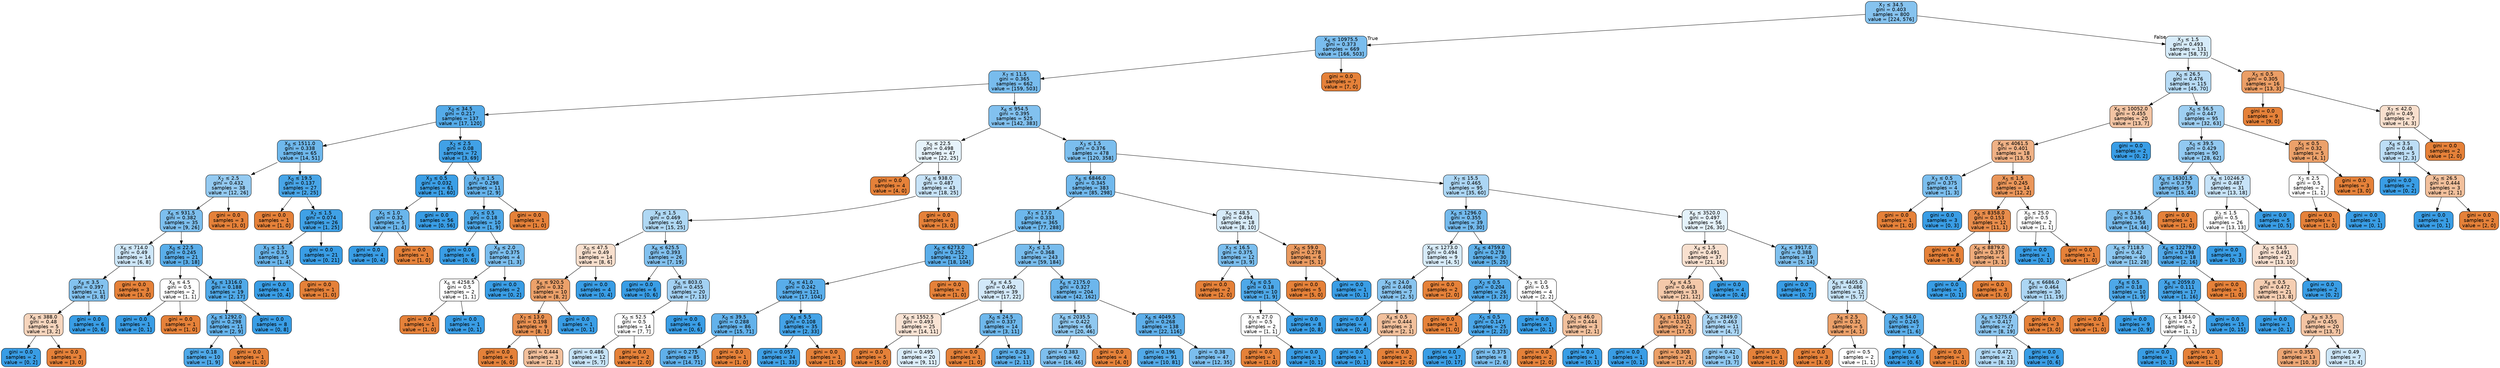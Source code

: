 digraph Tree {
node [shape=box, style="filled, rounded", color="black", fontname=helvetica] ;
edge [fontname=helvetica] ;
0 [label=<X<SUB>7</SUB> &le; 34.5<br/>gini = 0.403<br/>samples = 800<br/>value = [224, 576]>, fillcolor="#399de59c"] ;
1 [label=<X<SUB>6</SUB> &le; 10975.5<br/>gini = 0.373<br/>samples = 669<br/>value = [166, 503]>, fillcolor="#399de5ab"] ;
0 -> 1 [labeldistance=2.5, labelangle=45, headlabel="True"] ;
2 [label=<X<SUB>7</SUB> &le; 11.5<br/>gini = 0.365<br/>samples = 662<br/>value = [159, 503]>, fillcolor="#399de5ae"] ;
1 -> 2 ;
3 [label=<X<SUB>0</SUB> &le; 34.5<br/>gini = 0.217<br/>samples = 137<br/>value = [17, 120]>, fillcolor="#399de5db"] ;
2 -> 3 ;
4 [label=<X<SUB>6</SUB> &le; 1511.0<br/>gini = 0.338<br/>samples = 65<br/>value = [14, 51]>, fillcolor="#399de5b9"] ;
3 -> 4 ;
5 [label=<X<SUB>2</SUB> &le; 2.5<br/>gini = 0.432<br/>samples = 38<br/>value = [12, 26]>, fillcolor="#399de589"] ;
4 -> 5 ;
6 [label=<X<SUB>6</SUB> &le; 931.5<br/>gini = 0.382<br/>samples = 35<br/>value = [9, 26]>, fillcolor="#399de5a7"] ;
5 -> 6 ;
7 [label=<X<SUB>6</SUB> &le; 714.0<br/>gini = 0.49<br/>samples = 14<br/>value = [6, 8]>, fillcolor="#399de540"] ;
6 -> 7 ;
8 [label=<X<SUB>8</SUB> &le; 3.5<br/>gini = 0.397<br/>samples = 11<br/>value = [3, 8]>, fillcolor="#399de59f"] ;
7 -> 8 ;
9 [label=<X<SUB>6</SUB> &le; 388.0<br/>gini = 0.48<br/>samples = 5<br/>value = [3, 2]>, fillcolor="#e5813955"] ;
8 -> 9 ;
10 [label=<gini = 0.0<br/>samples = 2<br/>value = [0, 2]>, fillcolor="#399de5ff"] ;
9 -> 10 ;
11 [label=<gini = 0.0<br/>samples = 3<br/>value = [3, 0]>, fillcolor="#e58139ff"] ;
9 -> 11 ;
12 [label=<gini = 0.0<br/>samples = 6<br/>value = [0, 6]>, fillcolor="#399de5ff"] ;
8 -> 12 ;
13 [label=<gini = 0.0<br/>samples = 3<br/>value = [3, 0]>, fillcolor="#e58139ff"] ;
7 -> 13 ;
14 [label=<X<SUB>0</SUB> &le; 22.5<br/>gini = 0.245<br/>samples = 21<br/>value = [3, 18]>, fillcolor="#399de5d4"] ;
6 -> 14 ;
15 [label=<X<SUB>8</SUB> &le; 4.5<br/>gini = 0.5<br/>samples = 2<br/>value = [1, 1]>, fillcolor="#e5813900"] ;
14 -> 15 ;
16 [label=<gini = 0.0<br/>samples = 1<br/>value = [0, 1]>, fillcolor="#399de5ff"] ;
15 -> 16 ;
17 [label=<gini = 0.0<br/>samples = 1<br/>value = [1, 0]>, fillcolor="#e58139ff"] ;
15 -> 17 ;
18 [label=<X<SUB>6</SUB> &le; 1316.0<br/>gini = 0.188<br/>samples = 19<br/>value = [2, 17]>, fillcolor="#399de5e1"] ;
14 -> 18 ;
19 [label=<X<SUB>6</SUB> &le; 1292.0<br/>gini = 0.298<br/>samples = 11<br/>value = [2, 9]>, fillcolor="#399de5c6"] ;
18 -> 19 ;
20 [label=<gini = 0.18<br/>samples = 10<br/>value = [1, 9]>, fillcolor="#399de5e3"] ;
19 -> 20 ;
21 [label=<gini = 0.0<br/>samples = 1<br/>value = [1, 0]>, fillcolor="#e58139ff"] ;
19 -> 21 ;
22 [label=<gini = 0.0<br/>samples = 8<br/>value = [0, 8]>, fillcolor="#399de5ff"] ;
18 -> 22 ;
23 [label=<gini = 0.0<br/>samples = 3<br/>value = [3, 0]>, fillcolor="#e58139ff"] ;
5 -> 23 ;
24 [label=<X<SUB>0</SUB> &le; 19.5<br/>gini = 0.137<br/>samples = 27<br/>value = [2, 25]>, fillcolor="#399de5eb"] ;
4 -> 24 ;
25 [label=<gini = 0.0<br/>samples = 1<br/>value = [1, 0]>, fillcolor="#e58139ff"] ;
24 -> 25 ;
26 [label=<X<SUB>2</SUB> &le; 1.5<br/>gini = 0.074<br/>samples = 26<br/>value = [1, 25]>, fillcolor="#399de5f5"] ;
24 -> 26 ;
27 [label=<X<SUB>3</SUB> &le; 1.5<br/>gini = 0.32<br/>samples = 5<br/>value = [1, 4]>, fillcolor="#399de5bf"] ;
26 -> 27 ;
28 [label=<gini = 0.0<br/>samples = 4<br/>value = [0, 4]>, fillcolor="#399de5ff"] ;
27 -> 28 ;
29 [label=<gini = 0.0<br/>samples = 1<br/>value = [1, 0]>, fillcolor="#e58139ff"] ;
27 -> 29 ;
30 [label=<gini = 0.0<br/>samples = 21<br/>value = [0, 21]>, fillcolor="#399de5ff"] ;
26 -> 30 ;
31 [label=<X<SUB>2</SUB> &le; 2.5<br/>gini = 0.08<br/>samples = 72<br/>value = [3, 69]>, fillcolor="#399de5f4"] ;
3 -> 31 ;
32 [label=<X<SUB>3</SUB> &le; 0.5<br/>gini = 0.032<br/>samples = 61<br/>value = [1, 60]>, fillcolor="#399de5fb"] ;
31 -> 32 ;
33 [label=<X<SUB>5</SUB> &le; 1.0<br/>gini = 0.32<br/>samples = 5<br/>value = [1, 4]>, fillcolor="#399de5bf"] ;
32 -> 33 ;
34 [label=<gini = 0.0<br/>samples = 4<br/>value = [0, 4]>, fillcolor="#399de5ff"] ;
33 -> 34 ;
35 [label=<gini = 0.0<br/>samples = 1<br/>value = [1, 0]>, fillcolor="#e58139ff"] ;
33 -> 35 ;
36 [label=<gini = 0.0<br/>samples = 56<br/>value = [0, 56]>, fillcolor="#399de5ff"] ;
32 -> 36 ;
37 [label=<X<SUB>3</SUB> &le; 1.5<br/>gini = 0.298<br/>samples = 11<br/>value = [2, 9]>, fillcolor="#399de5c6"] ;
31 -> 37 ;
38 [label=<X<SUB>5</SUB> &le; 0.5<br/>gini = 0.18<br/>samples = 10<br/>value = [1, 9]>, fillcolor="#399de5e3"] ;
37 -> 38 ;
39 [label=<gini = 0.0<br/>samples = 6<br/>value = [0, 6]>, fillcolor="#399de5ff"] ;
38 -> 39 ;
40 [label=<X<SUB>8</SUB> &le; 2.0<br/>gini = 0.375<br/>samples = 4<br/>value = [1, 3]>, fillcolor="#399de5aa"] ;
38 -> 40 ;
41 [label=<X<SUB>6</SUB> &le; 4258.5<br/>gini = 0.5<br/>samples = 2<br/>value = [1, 1]>, fillcolor="#e5813900"] ;
40 -> 41 ;
42 [label=<gini = 0.0<br/>samples = 1<br/>value = [1, 0]>, fillcolor="#e58139ff"] ;
41 -> 42 ;
43 [label=<gini = 0.0<br/>samples = 1<br/>value = [0, 1]>, fillcolor="#399de5ff"] ;
41 -> 43 ;
44 [label=<gini = 0.0<br/>samples = 2<br/>value = [0, 2]>, fillcolor="#399de5ff"] ;
40 -> 44 ;
45 [label=<gini = 0.0<br/>samples = 1<br/>value = [1, 0]>, fillcolor="#e58139ff"] ;
37 -> 45 ;
46 [label=<X<SUB>6</SUB> &le; 954.5<br/>gini = 0.395<br/>samples = 525<br/>value = [142, 383]>, fillcolor="#399de5a0"] ;
2 -> 46 ;
47 [label=<X<SUB>0</SUB> &le; 22.5<br/>gini = 0.498<br/>samples = 47<br/>value = [22, 25]>, fillcolor="#399de51f"] ;
46 -> 47 ;
48 [label=<gini = 0.0<br/>samples = 4<br/>value = [4, 0]>, fillcolor="#e58139ff"] ;
47 -> 48 ;
49 [label=<X<SUB>6</SUB> &le; 938.0<br/>gini = 0.487<br/>samples = 43<br/>value = [18, 25]>, fillcolor="#399de547"] ;
47 -> 49 ;
50 [label=<X<SUB>8</SUB> &le; 1.5<br/>gini = 0.469<br/>samples = 40<br/>value = [15, 25]>, fillcolor="#399de566"] ;
49 -> 50 ;
51 [label=<X<SUB>0</SUB> &le; 47.5<br/>gini = 0.49<br/>samples = 14<br/>value = [8, 6]>, fillcolor="#e5813940"] ;
50 -> 51 ;
52 [label=<X<SUB>6</SUB> &le; 920.5<br/>gini = 0.32<br/>samples = 10<br/>value = [8, 2]>, fillcolor="#e58139bf"] ;
51 -> 52 ;
53 [label=<X<SUB>7</SUB> &le; 13.0<br/>gini = 0.198<br/>samples = 9<br/>value = [8, 1]>, fillcolor="#e58139df"] ;
52 -> 53 ;
54 [label=<gini = 0.0<br/>samples = 6<br/>value = [6, 0]>, fillcolor="#e58139ff"] ;
53 -> 54 ;
55 [label=<gini = 0.444<br/>samples = 3<br/>value = [2, 1]>, fillcolor="#e581397f"] ;
53 -> 55 ;
56 [label=<gini = 0.0<br/>samples = 1<br/>value = [0, 1]>, fillcolor="#399de5ff"] ;
52 -> 56 ;
57 [label=<gini = 0.0<br/>samples = 4<br/>value = [0, 4]>, fillcolor="#399de5ff"] ;
51 -> 57 ;
58 [label=<X<SUB>6</SUB> &le; 625.5<br/>gini = 0.393<br/>samples = 26<br/>value = [7, 19]>, fillcolor="#399de5a1"] ;
50 -> 58 ;
59 [label=<gini = 0.0<br/>samples = 6<br/>value = [0, 6]>, fillcolor="#399de5ff"] ;
58 -> 59 ;
60 [label=<X<SUB>6</SUB> &le; 803.0<br/>gini = 0.455<br/>samples = 20<br/>value = [7, 13]>, fillcolor="#399de576"] ;
58 -> 60 ;
61 [label=<X<SUB>0</SUB> &le; 52.5<br/>gini = 0.5<br/>samples = 14<br/>value = [7, 7]>, fillcolor="#e5813900"] ;
60 -> 61 ;
62 [label=<gini = 0.486<br/>samples = 12<br/>value = [5, 7]>, fillcolor="#399de549"] ;
61 -> 62 ;
63 [label=<gini = 0.0<br/>samples = 2<br/>value = [2, 0]>, fillcolor="#e58139ff"] ;
61 -> 63 ;
64 [label=<gini = 0.0<br/>samples = 6<br/>value = [0, 6]>, fillcolor="#399de5ff"] ;
60 -> 64 ;
65 [label=<gini = 0.0<br/>samples = 3<br/>value = [3, 0]>, fillcolor="#e58139ff"] ;
49 -> 65 ;
66 [label=<X<SUB>3</SUB> &le; 1.5<br/>gini = 0.376<br/>samples = 478<br/>value = [120, 358]>, fillcolor="#399de5aa"] ;
46 -> 66 ;
67 [label=<X<SUB>6</SUB> &le; 6846.0<br/>gini = 0.345<br/>samples = 383<br/>value = [85, 298]>, fillcolor="#399de5b6"] ;
66 -> 67 ;
68 [label=<X<SUB>7</SUB> &le; 17.0<br/>gini = 0.333<br/>samples = 365<br/>value = [77, 288]>, fillcolor="#399de5bb"] ;
67 -> 68 ;
69 [label=<X<SUB>6</SUB> &le; 6273.0<br/>gini = 0.252<br/>samples = 122<br/>value = [18, 104]>, fillcolor="#399de5d3"] ;
68 -> 69 ;
70 [label=<X<SUB>0</SUB> &le; 41.0<br/>gini = 0.242<br/>samples = 121<br/>value = [17, 104]>, fillcolor="#399de5d5"] ;
69 -> 70 ;
71 [label=<X<SUB>0</SUB> &le; 39.5<br/>gini = 0.288<br/>samples = 86<br/>value = [15, 71]>, fillcolor="#399de5c9"] ;
70 -> 71 ;
72 [label=<gini = 0.275<br/>samples = 85<br/>value = [14, 71]>, fillcolor="#399de5cd"] ;
71 -> 72 ;
73 [label=<gini = 0.0<br/>samples = 1<br/>value = [1, 0]>, fillcolor="#e58139ff"] ;
71 -> 73 ;
74 [label=<X<SUB>8</SUB> &le; 5.5<br/>gini = 0.108<br/>samples = 35<br/>value = [2, 33]>, fillcolor="#399de5f0"] ;
70 -> 74 ;
75 [label=<gini = 0.057<br/>samples = 34<br/>value = [1, 33]>, fillcolor="#399de5f7"] ;
74 -> 75 ;
76 [label=<gini = 0.0<br/>samples = 1<br/>value = [1, 0]>, fillcolor="#e58139ff"] ;
74 -> 76 ;
77 [label=<gini = 0.0<br/>samples = 1<br/>value = [1, 0]>, fillcolor="#e58139ff"] ;
69 -> 77 ;
78 [label=<X<SUB>2</SUB> &le; 1.5<br/>gini = 0.368<br/>samples = 243<br/>value = [59, 184]>, fillcolor="#399de5ad"] ;
68 -> 78 ;
79 [label=<X<SUB>8</SUB> &le; 4.5<br/>gini = 0.492<br/>samples = 39<br/>value = [17, 22]>, fillcolor="#399de53a"] ;
78 -> 79 ;
80 [label=<X<SUB>6</SUB> &le; 1552.5<br/>gini = 0.493<br/>samples = 25<br/>value = [14, 11]>, fillcolor="#e5813937"] ;
79 -> 80 ;
81 [label=<gini = 0.0<br/>samples = 5<br/>value = [5, 0]>, fillcolor="#e58139ff"] ;
80 -> 81 ;
82 [label=<gini = 0.495<br/>samples = 20<br/>value = [9, 11]>, fillcolor="#399de52e"] ;
80 -> 82 ;
83 [label=<X<SUB>0</SUB> &le; 24.5<br/>gini = 0.337<br/>samples = 14<br/>value = [3, 11]>, fillcolor="#399de5b9"] ;
79 -> 83 ;
84 [label=<gini = 0.0<br/>samples = 1<br/>value = [1, 0]>, fillcolor="#e58139ff"] ;
83 -> 84 ;
85 [label=<gini = 0.26<br/>samples = 13<br/>value = [2, 11]>, fillcolor="#399de5d1"] ;
83 -> 85 ;
86 [label=<X<SUB>6</SUB> &le; 2175.0<br/>gini = 0.327<br/>samples = 204<br/>value = [42, 162]>, fillcolor="#399de5bd"] ;
78 -> 86 ;
87 [label=<X<SUB>6</SUB> &le; 2035.5<br/>gini = 0.422<br/>samples = 66<br/>value = [20, 46]>, fillcolor="#399de590"] ;
86 -> 87 ;
88 [label=<gini = 0.383<br/>samples = 62<br/>value = [16, 46]>, fillcolor="#399de5a6"] ;
87 -> 88 ;
89 [label=<gini = 0.0<br/>samples = 4<br/>value = [4, 0]>, fillcolor="#e58139ff"] ;
87 -> 89 ;
90 [label=<X<SUB>6</SUB> &le; 4049.5<br/>gini = 0.268<br/>samples = 138<br/>value = [22, 116]>, fillcolor="#399de5cf"] ;
86 -> 90 ;
91 [label=<gini = 0.196<br/>samples = 91<br/>value = [10, 81]>, fillcolor="#399de5e0"] ;
90 -> 91 ;
92 [label=<gini = 0.38<br/>samples = 47<br/>value = [12, 35]>, fillcolor="#399de5a8"] ;
90 -> 92 ;
93 [label=<X<SUB>0</SUB> &le; 48.5<br/>gini = 0.494<br/>samples = 18<br/>value = [8, 10]>, fillcolor="#399de533"] ;
67 -> 93 ;
94 [label=<X<SUB>7</SUB> &le; 16.5<br/>gini = 0.375<br/>samples = 12<br/>value = [3, 9]>, fillcolor="#399de5aa"] ;
93 -> 94 ;
95 [label=<gini = 0.0<br/>samples = 2<br/>value = [2, 0]>, fillcolor="#e58139ff"] ;
94 -> 95 ;
96 [label=<X<SUB>8</SUB> &le; 0.5<br/>gini = 0.18<br/>samples = 10<br/>value = [1, 9]>, fillcolor="#399de5e3"] ;
94 -> 96 ;
97 [label=<X<SUB>7</SUB> &le; 27.0<br/>gini = 0.5<br/>samples = 2<br/>value = [1, 1]>, fillcolor="#e5813900"] ;
96 -> 97 ;
98 [label=<gini = 0.0<br/>samples = 1<br/>value = [1, 0]>, fillcolor="#e58139ff"] ;
97 -> 98 ;
99 [label=<gini = 0.0<br/>samples = 1<br/>value = [0, 1]>, fillcolor="#399de5ff"] ;
97 -> 99 ;
100 [label=<gini = 0.0<br/>samples = 8<br/>value = [0, 8]>, fillcolor="#399de5ff"] ;
96 -> 100 ;
101 [label=<X<SUB>0</SUB> &le; 59.0<br/>gini = 0.278<br/>samples = 6<br/>value = [5, 1]>, fillcolor="#e58139cc"] ;
93 -> 101 ;
102 [label=<gini = 0.0<br/>samples = 5<br/>value = [5, 0]>, fillcolor="#e58139ff"] ;
101 -> 102 ;
103 [label=<gini = 0.0<br/>samples = 1<br/>value = [0, 1]>, fillcolor="#399de5ff"] ;
101 -> 103 ;
104 [label=<X<SUB>7</SUB> &le; 15.5<br/>gini = 0.465<br/>samples = 95<br/>value = [35, 60]>, fillcolor="#399de56a"] ;
66 -> 104 ;
105 [label=<X<SUB>6</SUB> &le; 1296.0<br/>gini = 0.355<br/>samples = 39<br/>value = [9, 30]>, fillcolor="#399de5b3"] ;
104 -> 105 ;
106 [label=<X<SUB>6</SUB> &le; 1273.0<br/>gini = 0.494<br/>samples = 9<br/>value = [4, 5]>, fillcolor="#399de533"] ;
105 -> 106 ;
107 [label=<X<SUB>0</SUB> &le; 24.0<br/>gini = 0.408<br/>samples = 7<br/>value = [2, 5]>, fillcolor="#399de599"] ;
106 -> 107 ;
108 [label=<gini = 0.0<br/>samples = 4<br/>value = [0, 4]>, fillcolor="#399de5ff"] ;
107 -> 108 ;
109 [label=<X<SUB>4</SUB> &le; 0.5<br/>gini = 0.444<br/>samples = 3<br/>value = [2, 1]>, fillcolor="#e581397f"] ;
107 -> 109 ;
110 [label=<gini = 0.0<br/>samples = 1<br/>value = [0, 1]>, fillcolor="#399de5ff"] ;
109 -> 110 ;
111 [label=<gini = 0.0<br/>samples = 2<br/>value = [2, 0]>, fillcolor="#e58139ff"] ;
109 -> 111 ;
112 [label=<gini = 0.0<br/>samples = 2<br/>value = [2, 0]>, fillcolor="#e58139ff"] ;
106 -> 112 ;
113 [label=<X<SUB>6</SUB> &le; 4759.0<br/>gini = 0.278<br/>samples = 30<br/>value = [5, 25]>, fillcolor="#399de5cc"] ;
105 -> 113 ;
114 [label=<X<SUB>2</SUB> &le; 0.5<br/>gini = 0.204<br/>samples = 26<br/>value = [3, 23]>, fillcolor="#399de5de"] ;
113 -> 114 ;
115 [label=<gini = 0.0<br/>samples = 1<br/>value = [1, 0]>, fillcolor="#e58139ff"] ;
114 -> 115 ;
116 [label=<X<SUB>5</SUB> &le; 0.5<br/>gini = 0.147<br/>samples = 25<br/>value = [2, 23]>, fillcolor="#399de5e9"] ;
114 -> 116 ;
117 [label=<gini = 0.0<br/>samples = 17<br/>value = [0, 17]>, fillcolor="#399de5ff"] ;
116 -> 117 ;
118 [label=<gini = 0.375<br/>samples = 8<br/>value = [2, 6]>, fillcolor="#399de5aa"] ;
116 -> 118 ;
119 [label=<X<SUB>2</SUB> &le; 1.0<br/>gini = 0.5<br/>samples = 4<br/>value = [2, 2]>, fillcolor="#e5813900"] ;
113 -> 119 ;
120 [label=<gini = 0.0<br/>samples = 1<br/>value = [0, 1]>, fillcolor="#399de5ff"] ;
119 -> 120 ;
121 [label=<X<SUB>0</SUB> &le; 46.0<br/>gini = 0.444<br/>samples = 3<br/>value = [2, 1]>, fillcolor="#e581397f"] ;
119 -> 121 ;
122 [label=<gini = 0.0<br/>samples = 2<br/>value = [2, 0]>, fillcolor="#e58139ff"] ;
121 -> 122 ;
123 [label=<gini = 0.0<br/>samples = 1<br/>value = [0, 1]>, fillcolor="#399de5ff"] ;
121 -> 123 ;
124 [label=<X<SUB>6</SUB> &le; 3520.0<br/>gini = 0.497<br/>samples = 56<br/>value = [26, 30]>, fillcolor="#399de522"] ;
104 -> 124 ;
125 [label=<X<SUB>4</SUB> &le; 1.5<br/>gini = 0.491<br/>samples = 37<br/>value = [21, 16]>, fillcolor="#e581393d"] ;
124 -> 125 ;
126 [label=<X<SUB>8</SUB> &le; 4.5<br/>gini = 0.463<br/>samples = 33<br/>value = [21, 12]>, fillcolor="#e581396d"] ;
125 -> 126 ;
127 [label=<X<SUB>6</SUB> &le; 1121.0<br/>gini = 0.351<br/>samples = 22<br/>value = [17, 5]>, fillcolor="#e58139b4"] ;
126 -> 127 ;
128 [label=<gini = 0.0<br/>samples = 1<br/>value = [0, 1]>, fillcolor="#399de5ff"] ;
127 -> 128 ;
129 [label=<gini = 0.308<br/>samples = 21<br/>value = [17, 4]>, fillcolor="#e58139c3"] ;
127 -> 129 ;
130 [label=<X<SUB>6</SUB> &le; 2849.0<br/>gini = 0.463<br/>samples = 11<br/>value = [4, 7]>, fillcolor="#399de56d"] ;
126 -> 130 ;
131 [label=<gini = 0.42<br/>samples = 10<br/>value = [3, 7]>, fillcolor="#399de592"] ;
130 -> 131 ;
132 [label=<gini = 0.0<br/>samples = 1<br/>value = [1, 0]>, fillcolor="#e58139ff"] ;
130 -> 132 ;
133 [label=<gini = 0.0<br/>samples = 4<br/>value = [0, 4]>, fillcolor="#399de5ff"] ;
125 -> 133 ;
134 [label=<X<SUB>6</SUB> &le; 3917.0<br/>gini = 0.388<br/>samples = 19<br/>value = [5, 14]>, fillcolor="#399de5a4"] ;
124 -> 134 ;
135 [label=<gini = 0.0<br/>samples = 7<br/>value = [0, 7]>, fillcolor="#399de5ff"] ;
134 -> 135 ;
136 [label=<X<SUB>6</SUB> &le; 4405.0<br/>gini = 0.486<br/>samples = 12<br/>value = [5, 7]>, fillcolor="#399de549"] ;
134 -> 136 ;
137 [label=<X<SUB>8</SUB> &le; 2.5<br/>gini = 0.32<br/>samples = 5<br/>value = [4, 1]>, fillcolor="#e58139bf"] ;
136 -> 137 ;
138 [label=<gini = 0.0<br/>samples = 3<br/>value = [3, 0]>, fillcolor="#e58139ff"] ;
137 -> 138 ;
139 [label=<gini = 0.5<br/>samples = 2<br/>value = [1, 1]>, fillcolor="#e5813900"] ;
137 -> 139 ;
140 [label=<X<SUB>0</SUB> &le; 54.0<br/>gini = 0.245<br/>samples = 7<br/>value = [1, 6]>, fillcolor="#399de5d4"] ;
136 -> 140 ;
141 [label=<gini = 0.0<br/>samples = 6<br/>value = [0, 6]>, fillcolor="#399de5ff"] ;
140 -> 141 ;
142 [label=<gini = 0.0<br/>samples = 1<br/>value = [1, 0]>, fillcolor="#e58139ff"] ;
140 -> 142 ;
143 [label=<gini = 0.0<br/>samples = 7<br/>value = [7, 0]>, fillcolor="#e58139ff"] ;
1 -> 143 ;
144 [label=<X<SUB>3</SUB> &le; 1.5<br/>gini = 0.493<br/>samples = 131<br/>value = [58, 73]>, fillcolor="#399de534"] ;
0 -> 144 [labeldistance=2.5, labelangle=-45, headlabel="False"] ;
145 [label=<X<SUB>0</SUB> &le; 26.5<br/>gini = 0.476<br/>samples = 115<br/>value = [45, 70]>, fillcolor="#399de55b"] ;
144 -> 145 ;
146 [label=<X<SUB>6</SUB> &le; 10052.0<br/>gini = 0.455<br/>samples = 20<br/>value = [13, 7]>, fillcolor="#e5813976"] ;
145 -> 146 ;
147 [label=<X<SUB>6</SUB> &le; 4061.5<br/>gini = 0.401<br/>samples = 18<br/>value = [13, 5]>, fillcolor="#e581399d"] ;
146 -> 147 ;
148 [label=<X<SUB>3</SUB> &le; 0.5<br/>gini = 0.375<br/>samples = 4<br/>value = [1, 3]>, fillcolor="#399de5aa"] ;
147 -> 148 ;
149 [label=<gini = 0.0<br/>samples = 1<br/>value = [1, 0]>, fillcolor="#e58139ff"] ;
148 -> 149 ;
150 [label=<gini = 0.0<br/>samples = 3<br/>value = [0, 3]>, fillcolor="#399de5ff"] ;
148 -> 150 ;
151 [label=<X<SUB>5</SUB> &le; 1.5<br/>gini = 0.245<br/>samples = 14<br/>value = [12, 2]>, fillcolor="#e58139d4"] ;
147 -> 151 ;
152 [label=<X<SUB>6</SUB> &le; 8358.0<br/>gini = 0.153<br/>samples = 12<br/>value = [11, 1]>, fillcolor="#e58139e8"] ;
151 -> 152 ;
153 [label=<gini = 0.0<br/>samples = 8<br/>value = [8, 0]>, fillcolor="#e58139ff"] ;
152 -> 153 ;
154 [label=<X<SUB>6</SUB> &le; 8879.0<br/>gini = 0.375<br/>samples = 4<br/>value = [3, 1]>, fillcolor="#e58139aa"] ;
152 -> 154 ;
155 [label=<gini = 0.0<br/>samples = 1<br/>value = [0, 1]>, fillcolor="#399de5ff"] ;
154 -> 155 ;
156 [label=<gini = 0.0<br/>samples = 3<br/>value = [3, 0]>, fillcolor="#e58139ff"] ;
154 -> 156 ;
157 [label=<X<SUB>0</SUB> &le; 25.0<br/>gini = 0.5<br/>samples = 2<br/>value = [1, 1]>, fillcolor="#e5813900"] ;
151 -> 157 ;
158 [label=<gini = 0.0<br/>samples = 1<br/>value = [0, 1]>, fillcolor="#399de5ff"] ;
157 -> 158 ;
159 [label=<gini = 0.0<br/>samples = 1<br/>value = [1, 0]>, fillcolor="#e58139ff"] ;
157 -> 159 ;
160 [label=<gini = 0.0<br/>samples = 2<br/>value = [0, 2]>, fillcolor="#399de5ff"] ;
146 -> 160 ;
161 [label=<X<SUB>0</SUB> &le; 56.5<br/>gini = 0.447<br/>samples = 95<br/>value = [32, 63]>, fillcolor="#399de57d"] ;
145 -> 161 ;
162 [label=<X<SUB>0</SUB> &le; 39.5<br/>gini = 0.429<br/>samples = 90<br/>value = [28, 62]>, fillcolor="#399de58c"] ;
161 -> 162 ;
163 [label=<X<SUB>6</SUB> &le; 16301.5<br/>gini = 0.379<br/>samples = 59<br/>value = [15, 44]>, fillcolor="#399de5a8"] ;
162 -> 163 ;
164 [label=<X<SUB>0</SUB> &le; 34.5<br/>gini = 0.366<br/>samples = 58<br/>value = [14, 44]>, fillcolor="#399de5ae"] ;
163 -> 164 ;
165 [label=<X<SUB>6</SUB> &le; 7118.5<br/>gini = 0.42<br/>samples = 40<br/>value = [12, 28]>, fillcolor="#399de592"] ;
164 -> 165 ;
166 [label=<X<SUB>6</SUB> &le; 6686.0<br/>gini = 0.464<br/>samples = 30<br/>value = [11, 19]>, fillcolor="#399de56b"] ;
165 -> 166 ;
167 [label=<X<SUB>6</SUB> &le; 5275.0<br/>gini = 0.417<br/>samples = 27<br/>value = [8, 19]>, fillcolor="#399de594"] ;
166 -> 167 ;
168 [label=<gini = 0.472<br/>samples = 21<br/>value = [8, 13]>, fillcolor="#399de562"] ;
167 -> 168 ;
169 [label=<gini = 0.0<br/>samples = 6<br/>value = [0, 6]>, fillcolor="#399de5ff"] ;
167 -> 169 ;
170 [label=<gini = 0.0<br/>samples = 3<br/>value = [3, 0]>, fillcolor="#e58139ff"] ;
166 -> 170 ;
171 [label=<X<SUB>8</SUB> &le; 0.5<br/>gini = 0.18<br/>samples = 10<br/>value = [1, 9]>, fillcolor="#399de5e3"] ;
165 -> 171 ;
172 [label=<gini = 0.0<br/>samples = 1<br/>value = [1, 0]>, fillcolor="#e58139ff"] ;
171 -> 172 ;
173 [label=<gini = 0.0<br/>samples = 9<br/>value = [0, 9]>, fillcolor="#399de5ff"] ;
171 -> 173 ;
174 [label=<X<SUB>6</SUB> &le; 12279.0<br/>gini = 0.198<br/>samples = 18<br/>value = [2, 16]>, fillcolor="#399de5df"] ;
164 -> 174 ;
175 [label=<X<SUB>6</SUB> &le; 2059.0<br/>gini = 0.111<br/>samples = 17<br/>value = [1, 16]>, fillcolor="#399de5ef"] ;
174 -> 175 ;
176 [label=<X<SUB>6</SUB> &le; 1364.0<br/>gini = 0.5<br/>samples = 2<br/>value = [1, 1]>, fillcolor="#e5813900"] ;
175 -> 176 ;
177 [label=<gini = 0.0<br/>samples = 1<br/>value = [0, 1]>, fillcolor="#399de5ff"] ;
176 -> 177 ;
178 [label=<gini = 0.0<br/>samples = 1<br/>value = [1, 0]>, fillcolor="#e58139ff"] ;
176 -> 178 ;
179 [label=<gini = 0.0<br/>samples = 15<br/>value = [0, 15]>, fillcolor="#399de5ff"] ;
175 -> 179 ;
180 [label=<gini = 0.0<br/>samples = 1<br/>value = [1, 0]>, fillcolor="#e58139ff"] ;
174 -> 180 ;
181 [label=<gini = 0.0<br/>samples = 1<br/>value = [1, 0]>, fillcolor="#e58139ff"] ;
163 -> 181 ;
182 [label=<X<SUB>6</SUB> &le; 10246.5<br/>gini = 0.487<br/>samples = 31<br/>value = [13, 18]>, fillcolor="#399de547"] ;
162 -> 182 ;
183 [label=<X<SUB>2</SUB> &le; 1.5<br/>gini = 0.5<br/>samples = 26<br/>value = [13, 13]>, fillcolor="#e5813900"] ;
182 -> 183 ;
184 [label=<gini = 0.0<br/>samples = 3<br/>value = [0, 3]>, fillcolor="#399de5ff"] ;
183 -> 184 ;
185 [label=<X<SUB>0</SUB> &le; 54.5<br/>gini = 0.491<br/>samples = 23<br/>value = [13, 10]>, fillcolor="#e581393b"] ;
183 -> 185 ;
186 [label=<X<SUB>8</SUB> &le; 0.5<br/>gini = 0.472<br/>samples = 21<br/>value = [13, 8]>, fillcolor="#e5813962"] ;
185 -> 186 ;
187 [label=<gini = 0.0<br/>samples = 1<br/>value = [0, 1]>, fillcolor="#399de5ff"] ;
186 -> 187 ;
188 [label=<X<SUB>8</SUB> &le; 3.5<br/>gini = 0.455<br/>samples = 20<br/>value = [13, 7]>, fillcolor="#e5813976"] ;
186 -> 188 ;
189 [label=<gini = 0.355<br/>samples = 13<br/>value = [10, 3]>, fillcolor="#e58139b3"] ;
188 -> 189 ;
190 [label=<gini = 0.49<br/>samples = 7<br/>value = [3, 4]>, fillcolor="#399de540"] ;
188 -> 190 ;
191 [label=<gini = 0.0<br/>samples = 2<br/>value = [0, 2]>, fillcolor="#399de5ff"] ;
185 -> 191 ;
192 [label=<gini = 0.0<br/>samples = 5<br/>value = [0, 5]>, fillcolor="#399de5ff"] ;
182 -> 192 ;
193 [label=<X<SUB>5</SUB> &le; 0.5<br/>gini = 0.32<br/>samples = 5<br/>value = [4, 1]>, fillcolor="#e58139bf"] ;
161 -> 193 ;
194 [label=<X<SUB>2</SUB> &le; 2.5<br/>gini = 0.5<br/>samples = 2<br/>value = [1, 1]>, fillcolor="#e5813900"] ;
193 -> 194 ;
195 [label=<gini = 0.0<br/>samples = 1<br/>value = [1, 0]>, fillcolor="#e58139ff"] ;
194 -> 195 ;
196 [label=<gini = 0.0<br/>samples = 1<br/>value = [0, 1]>, fillcolor="#399de5ff"] ;
194 -> 196 ;
197 [label=<gini = 0.0<br/>samples = 3<br/>value = [3, 0]>, fillcolor="#e58139ff"] ;
193 -> 197 ;
198 [label=<X<SUB>5</SUB> &le; 0.5<br/>gini = 0.305<br/>samples = 16<br/>value = [13, 3]>, fillcolor="#e58139c4"] ;
144 -> 198 ;
199 [label=<gini = 0.0<br/>samples = 9<br/>value = [9, 0]>, fillcolor="#e58139ff"] ;
198 -> 199 ;
200 [label=<X<SUB>7</SUB> &le; 42.0<br/>gini = 0.49<br/>samples = 7<br/>value = [4, 3]>, fillcolor="#e5813940"] ;
198 -> 200 ;
201 [label=<X<SUB>8</SUB> &le; 3.5<br/>gini = 0.48<br/>samples = 5<br/>value = [2, 3]>, fillcolor="#399de555"] ;
200 -> 201 ;
202 [label=<gini = 0.0<br/>samples = 2<br/>value = [0, 2]>, fillcolor="#399de5ff"] ;
201 -> 202 ;
203 [label=<X<SUB>0</SUB> &le; 26.5<br/>gini = 0.444<br/>samples = 3<br/>value = [2, 1]>, fillcolor="#e581397f"] ;
201 -> 203 ;
204 [label=<gini = 0.0<br/>samples = 1<br/>value = [0, 1]>, fillcolor="#399de5ff"] ;
203 -> 204 ;
205 [label=<gini = 0.0<br/>samples = 2<br/>value = [2, 0]>, fillcolor="#e58139ff"] ;
203 -> 205 ;
206 [label=<gini = 0.0<br/>samples = 2<br/>value = [2, 0]>, fillcolor="#e58139ff"] ;
200 -> 206 ;
}
